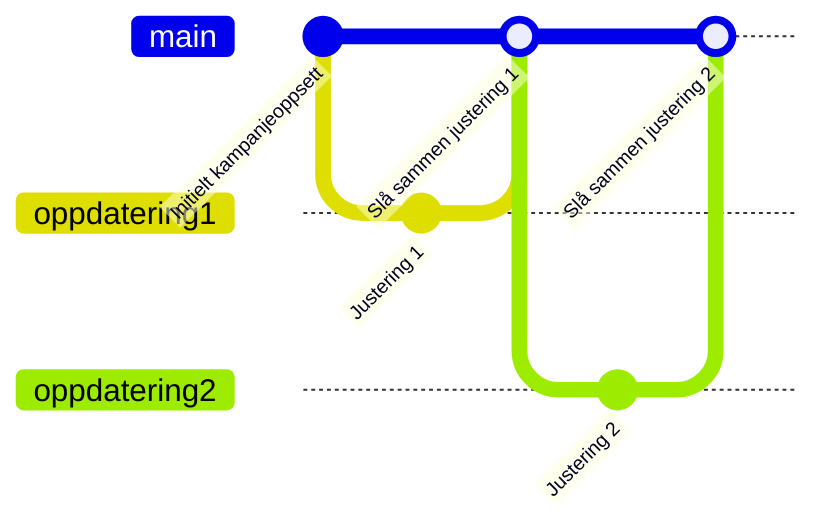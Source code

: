 gitGraph
   commit id: "Initielt kampanjeoppsett"
   branch oppdatering1
   commit id: "Justering 1"
   checkout main
   merge oppdatering1 id: "Slå sammen justering 1"
   branch oppdatering2
   commit id: "Justering 2"
   checkout main
   merge oppdatering2 id: "Slå sammen justering 2"